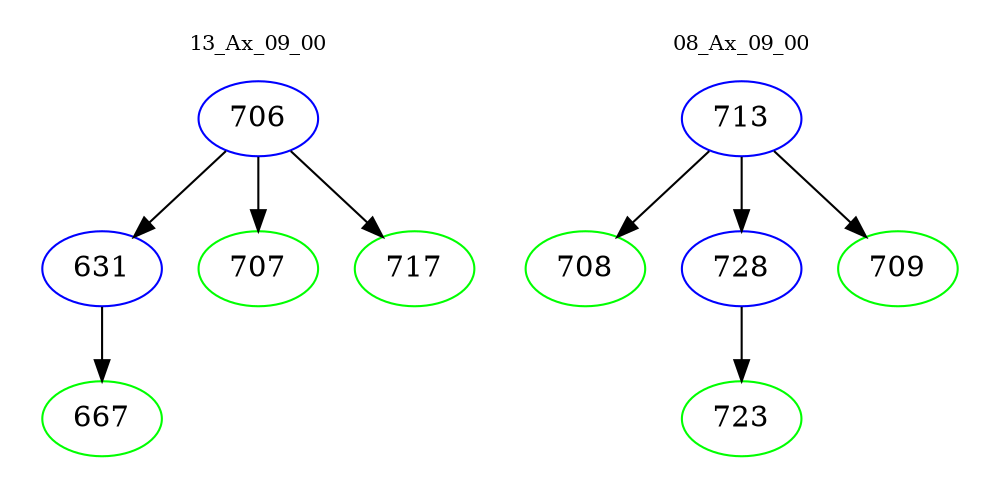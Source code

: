 digraph{
subgraph cluster_0 {
color = white
label = "13_Ax_09_00";
fontsize=10;
T0_706 [label="706", color="blue"]
T0_706 -> T0_631 [color="black"]
T0_631 [label="631", color="blue"]
T0_631 -> T0_667 [color="black"]
T0_667 [label="667", color="green"]
T0_706 -> T0_707 [color="black"]
T0_707 [label="707", color="green"]
T0_706 -> T0_717 [color="black"]
T0_717 [label="717", color="green"]
}
subgraph cluster_1 {
color = white
label = "08_Ax_09_00";
fontsize=10;
T1_713 [label="713", color="blue"]
T1_713 -> T1_708 [color="black"]
T1_708 [label="708", color="green"]
T1_713 -> T1_728 [color="black"]
T1_728 [label="728", color="blue"]
T1_728 -> T1_723 [color="black"]
T1_723 [label="723", color="green"]
T1_713 -> T1_709 [color="black"]
T1_709 [label="709", color="green"]
}
}
